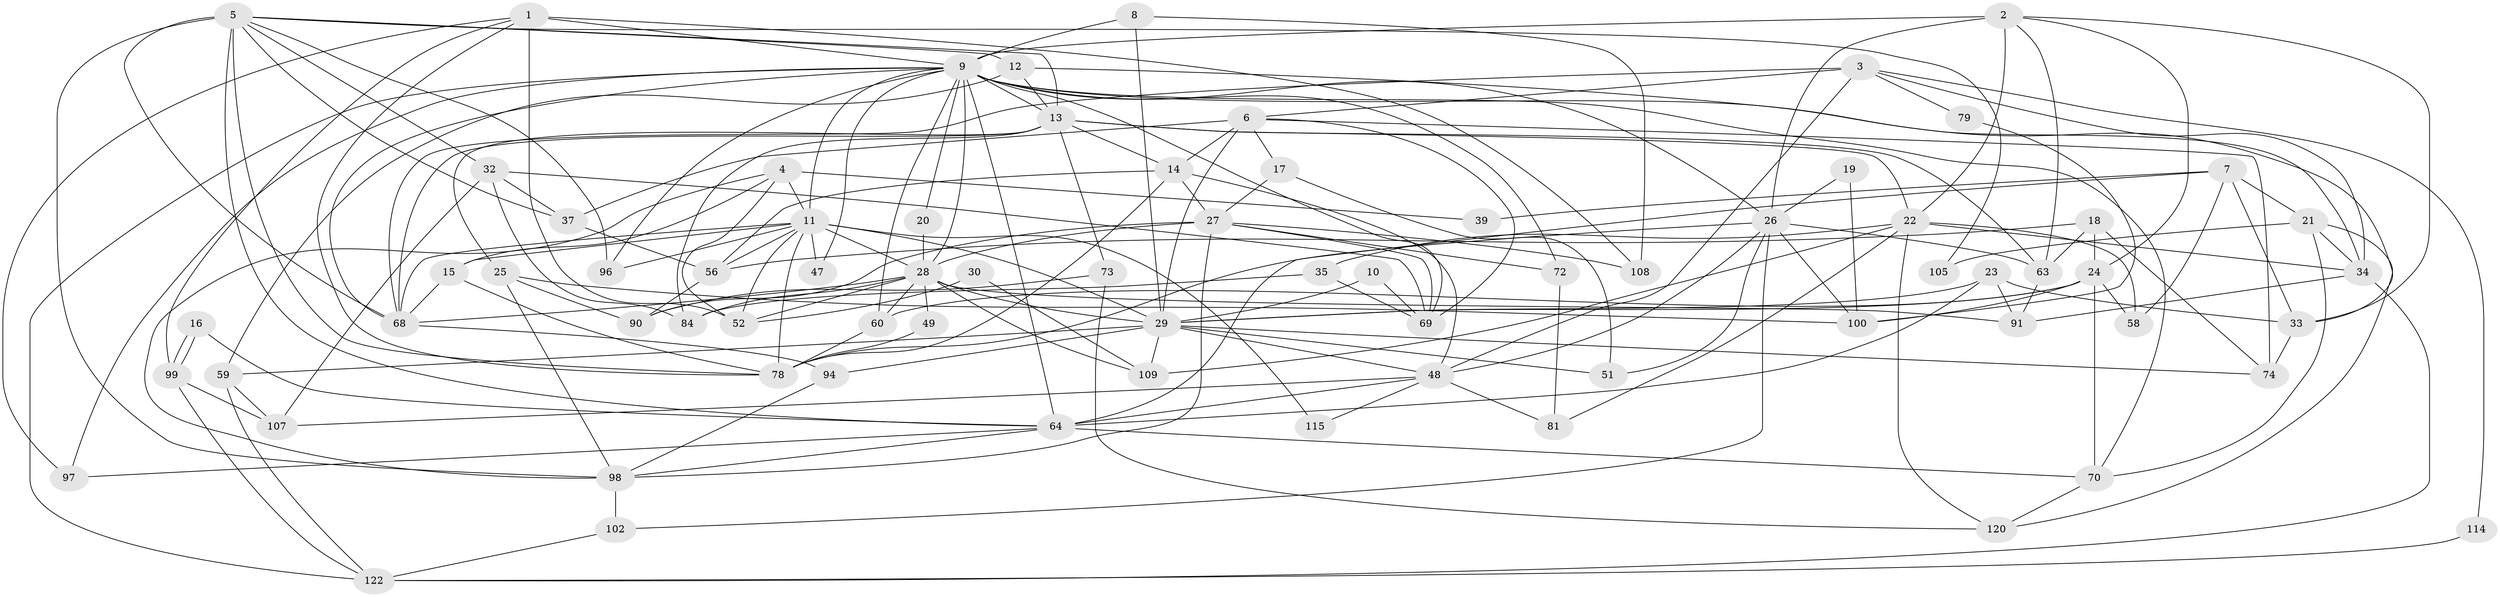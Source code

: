 // original degree distribution, {4: 0.24193548387096775, 2: 0.14516129032258066, 7: 0.04032258064516129, 5: 0.20161290322580644, 3: 0.27419354838709675, 8: 0.024193548387096774, 6: 0.07258064516129033}
// Generated by graph-tools (version 1.1) at 2025/18/03/04/25 18:18:43]
// undirected, 74 vertices, 188 edges
graph export_dot {
graph [start="1"]
  node [color=gray90,style=filled];
  1 [super="+80"];
  2 [super="+124"];
  3;
  4;
  5 [super="+31"];
  6 [super="+117+42+82"];
  7 [super="+38"];
  8;
  9 [super="+112+41"];
  10;
  11 [super="+75+110"];
  12;
  13 [super="+93"];
  14;
  15;
  16;
  17;
  18 [super="+50"];
  19;
  20;
  21 [super="+46"];
  22 [super="+103+43+45"];
  23;
  24 [super="+62"];
  25;
  26 [super="+65"];
  27 [super="+76+67"];
  28 [super="+40+123+61"];
  29 [super="+44+71"];
  30;
  32 [super="+36"];
  33;
  34 [super="+54"];
  35;
  37;
  39;
  47 [super="+87"];
  48 [super="+55"];
  49;
  51;
  52 [super="+101"];
  56;
  58;
  59 [super="+88"];
  60;
  63;
  64 [super="+116"];
  68 [super="+92+86"];
  69;
  70;
  72;
  73;
  74;
  78 [super="+106"];
  79;
  81;
  84 [super="+85"];
  90;
  91 [super="+121"];
  94;
  96;
  97;
  98;
  99;
  100;
  102;
  105;
  107;
  108;
  109;
  114;
  115;
  120;
  122;
  1 -- 97;
  1 -- 78;
  1 -- 9;
  1 -- 99;
  1 -- 52 [weight=2];
  1 -- 108;
  2 -- 26 [weight=2];
  2 -- 33;
  2 -- 22;
  2 -- 24;
  2 -- 9;
  2 -- 63;
  3 -- 48;
  3 -- 79;
  3 -- 114;
  3 -- 68;
  3 -- 34;
  3 -- 6;
  4 -- 15;
  4 -- 98;
  4 -- 39;
  4 -- 52;
  4 -- 11;
  5 -- 68;
  5 -- 32;
  5 -- 64;
  5 -- 96;
  5 -- 98;
  5 -- 37;
  5 -- 105;
  5 -- 12;
  5 -- 13;
  5 -- 78;
  6 -- 69;
  6 -- 29 [weight=2];
  6 -- 17;
  6 -- 14;
  6 -- 74;
  6 -- 37;
  7 -- 39;
  7 -- 64;
  7 -- 21;
  7 -- 33;
  7 -- 58;
  8 -- 108;
  8 -- 9;
  8 -- 29;
  9 -- 122;
  9 -- 64;
  9 -- 69;
  9 -- 26;
  9 -- 96;
  9 -- 33;
  9 -- 97;
  9 -- 68;
  9 -- 70;
  9 -- 72;
  9 -- 20;
  9 -- 60;
  9 -- 28;
  9 -- 13;
  9 -- 47;
  9 -- 11;
  10 -- 69;
  10 -- 29;
  11 -- 56;
  11 -- 15;
  11 -- 29;
  11 -- 47 [weight=2];
  11 -- 78;
  11 -- 28;
  11 -- 96;
  11 -- 115;
  11 -- 52;
  11 -- 68;
  12 -- 13;
  12 -- 34;
  12 -- 59;
  13 -- 25;
  13 -- 63;
  13 -- 22;
  13 -- 68;
  13 -- 84;
  13 -- 14;
  13 -- 73;
  14 -- 56;
  14 -- 48;
  14 -- 78;
  14 -- 27;
  15 -- 78;
  15 -- 68;
  16 -- 99;
  16 -- 99;
  16 -- 64;
  17 -- 27;
  17 -- 51;
  18 -- 56;
  18 -- 63;
  18 -- 24;
  18 -- 74;
  19 -- 100;
  19 -- 26;
  20 -- 28 [weight=2];
  21 -- 34;
  21 -- 70;
  21 -- 120;
  21 -- 105;
  22 -- 34;
  22 -- 81;
  22 -- 109;
  22 -- 58;
  22 -- 120;
  22 -- 35;
  23 -- 33;
  23 -- 64;
  23 -- 91;
  23 -- 29;
  24 -- 70;
  24 -- 60;
  24 -- 58;
  24 -- 100;
  24 -- 29;
  25 -- 100;
  25 -- 98;
  25 -- 90;
  26 -- 63;
  26 -- 100;
  26 -- 102;
  26 -- 51;
  26 -- 78;
  26 -- 48;
  27 -- 108;
  27 -- 69;
  27 -- 72 [weight=2];
  27 -- 90;
  27 -- 28 [weight=4];
  27 -- 98;
  28 -- 60;
  28 -- 109;
  28 -- 49;
  28 -- 68;
  28 -- 91;
  28 -- 29;
  28 -- 52;
  28 -- 84;
  29 -- 59;
  29 -- 109;
  29 -- 51;
  29 -- 74;
  29 -- 48;
  29 -- 94;
  30 -- 109;
  30 -- 52;
  32 -- 37;
  32 -- 69;
  32 -- 107;
  32 -- 84;
  33 -- 74;
  34 -- 122;
  34 -- 91;
  35 -- 69;
  35 -- 84;
  37 -- 56;
  48 -- 64;
  48 -- 81;
  48 -- 115;
  48 -- 107;
  49 -- 78;
  56 -- 90;
  59 -- 107;
  59 -- 122;
  60 -- 78;
  63 -- 91;
  64 -- 97;
  64 -- 98;
  64 -- 70;
  68 -- 94;
  70 -- 120;
  72 -- 81;
  73 -- 90;
  73 -- 120;
  79 -- 100;
  94 -- 98;
  98 -- 102;
  99 -- 122;
  99 -- 107;
  102 -- 122;
  114 -- 122;
}
